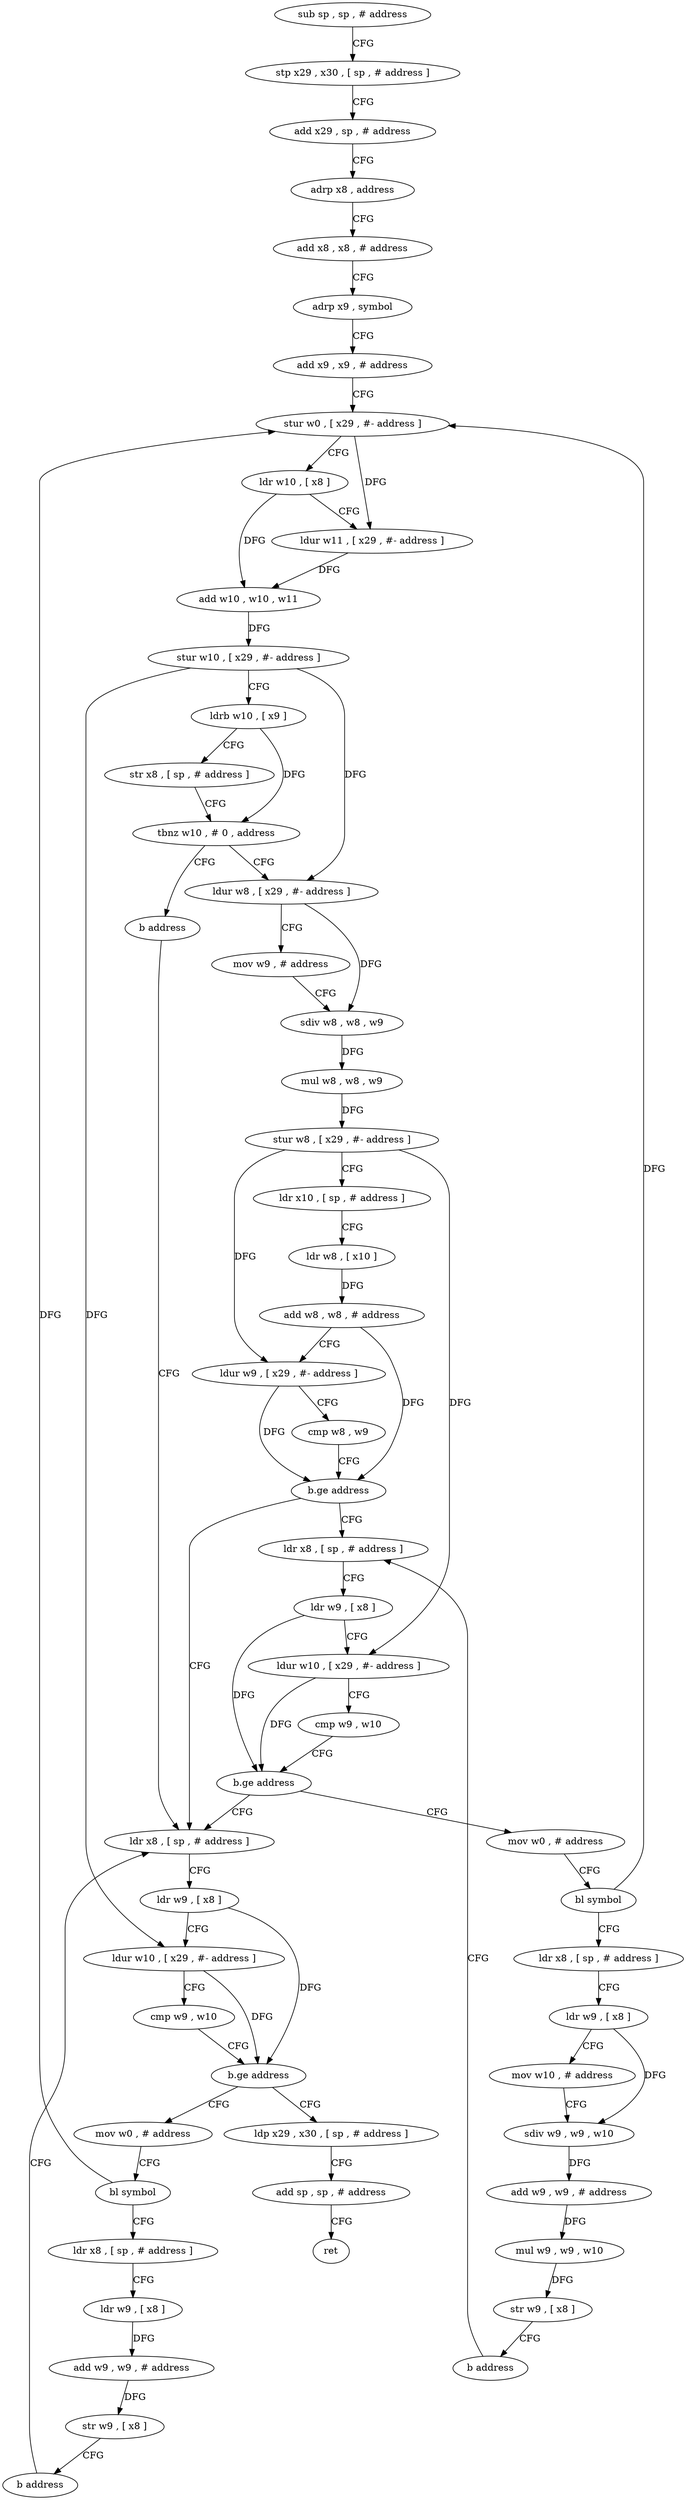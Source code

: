 digraph "func" {
"4207276" [label = "sub sp , sp , # address" ]
"4207280" [label = "stp x29 , x30 , [ sp , # address ]" ]
"4207284" [label = "add x29 , sp , # address" ]
"4207288" [label = "adrp x8 , address" ]
"4207292" [label = "add x8 , x8 , # address" ]
"4207296" [label = "adrp x9 , symbol" ]
"4207300" [label = "add x9 , x9 , # address" ]
"4207304" [label = "stur w0 , [ x29 , #- address ]" ]
"4207308" [label = "ldr w10 , [ x8 ]" ]
"4207312" [label = "ldur w11 , [ x29 , #- address ]" ]
"4207316" [label = "add w10 , w10 , w11" ]
"4207320" [label = "stur w10 , [ x29 , #- address ]" ]
"4207324" [label = "ldrb w10 , [ x9 ]" ]
"4207328" [label = "str x8 , [ sp , # address ]" ]
"4207332" [label = "tbnz w10 , # 0 , address" ]
"4207340" [label = "ldur w8 , [ x29 , #- address ]" ]
"4207336" [label = "b address" ]
"4207344" [label = "mov w9 , # address" ]
"4207348" [label = "sdiv w8 , w8 , w9" ]
"4207352" [label = "mul w8 , w8 , w9" ]
"4207356" [label = "stur w8 , [ x29 , #- address ]" ]
"4207360" [label = "ldr x10 , [ sp , # address ]" ]
"4207364" [label = "ldr w8 , [ x10 ]" ]
"4207368" [label = "add w8 , w8 , # address" ]
"4207372" [label = "ldur w9 , [ x29 , #- address ]" ]
"4207376" [label = "cmp w8 , w9" ]
"4207380" [label = "b.ge address" ]
"4207444" [label = "ldr x8 , [ sp , # address ]" ]
"4207384" [label = "ldr x8 , [ sp , # address ]" ]
"4207448" [label = "ldr w9 , [ x8 ]" ]
"4207452" [label = "ldur w10 , [ x29 , #- address ]" ]
"4207456" [label = "cmp w9 , w10" ]
"4207460" [label = "b.ge address" ]
"4207492" [label = "ldp x29 , x30 , [ sp , # address ]" ]
"4207464" [label = "mov w0 , # address" ]
"4207388" [label = "ldr w9 , [ x8 ]" ]
"4207392" [label = "ldur w10 , [ x29 , #- address ]" ]
"4207396" [label = "cmp w9 , w10" ]
"4207400" [label = "b.ge address" ]
"4207404" [label = "mov w0 , # address" ]
"4207496" [label = "add sp , sp , # address" ]
"4207500" [label = "ret" ]
"4207468" [label = "bl symbol" ]
"4207472" [label = "ldr x8 , [ sp , # address ]" ]
"4207476" [label = "ldr w9 , [ x8 ]" ]
"4207480" [label = "add w9 , w9 , # address" ]
"4207484" [label = "str w9 , [ x8 ]" ]
"4207488" [label = "b address" ]
"4207408" [label = "bl symbol" ]
"4207412" [label = "ldr x8 , [ sp , # address ]" ]
"4207416" [label = "ldr w9 , [ x8 ]" ]
"4207420" [label = "mov w10 , # address" ]
"4207424" [label = "sdiv w9 , w9 , w10" ]
"4207428" [label = "add w9 , w9 , # address" ]
"4207432" [label = "mul w9 , w9 , w10" ]
"4207436" [label = "str w9 , [ x8 ]" ]
"4207440" [label = "b address" ]
"4207276" -> "4207280" [ label = "CFG" ]
"4207280" -> "4207284" [ label = "CFG" ]
"4207284" -> "4207288" [ label = "CFG" ]
"4207288" -> "4207292" [ label = "CFG" ]
"4207292" -> "4207296" [ label = "CFG" ]
"4207296" -> "4207300" [ label = "CFG" ]
"4207300" -> "4207304" [ label = "CFG" ]
"4207304" -> "4207308" [ label = "CFG" ]
"4207304" -> "4207312" [ label = "DFG" ]
"4207308" -> "4207312" [ label = "CFG" ]
"4207308" -> "4207316" [ label = "DFG" ]
"4207312" -> "4207316" [ label = "DFG" ]
"4207316" -> "4207320" [ label = "DFG" ]
"4207320" -> "4207324" [ label = "CFG" ]
"4207320" -> "4207340" [ label = "DFG" ]
"4207320" -> "4207452" [ label = "DFG" ]
"4207324" -> "4207328" [ label = "CFG" ]
"4207324" -> "4207332" [ label = "DFG" ]
"4207328" -> "4207332" [ label = "CFG" ]
"4207332" -> "4207340" [ label = "CFG" ]
"4207332" -> "4207336" [ label = "CFG" ]
"4207340" -> "4207344" [ label = "CFG" ]
"4207340" -> "4207348" [ label = "DFG" ]
"4207336" -> "4207444" [ label = "CFG" ]
"4207344" -> "4207348" [ label = "CFG" ]
"4207348" -> "4207352" [ label = "DFG" ]
"4207352" -> "4207356" [ label = "DFG" ]
"4207356" -> "4207360" [ label = "CFG" ]
"4207356" -> "4207372" [ label = "DFG" ]
"4207356" -> "4207392" [ label = "DFG" ]
"4207360" -> "4207364" [ label = "CFG" ]
"4207364" -> "4207368" [ label = "DFG" ]
"4207368" -> "4207372" [ label = "CFG" ]
"4207368" -> "4207380" [ label = "DFG" ]
"4207372" -> "4207376" [ label = "CFG" ]
"4207372" -> "4207380" [ label = "DFG" ]
"4207376" -> "4207380" [ label = "CFG" ]
"4207380" -> "4207444" [ label = "CFG" ]
"4207380" -> "4207384" [ label = "CFG" ]
"4207444" -> "4207448" [ label = "CFG" ]
"4207384" -> "4207388" [ label = "CFG" ]
"4207448" -> "4207452" [ label = "CFG" ]
"4207448" -> "4207460" [ label = "DFG" ]
"4207452" -> "4207456" [ label = "CFG" ]
"4207452" -> "4207460" [ label = "DFG" ]
"4207456" -> "4207460" [ label = "CFG" ]
"4207460" -> "4207492" [ label = "CFG" ]
"4207460" -> "4207464" [ label = "CFG" ]
"4207492" -> "4207496" [ label = "CFG" ]
"4207464" -> "4207468" [ label = "CFG" ]
"4207388" -> "4207392" [ label = "CFG" ]
"4207388" -> "4207400" [ label = "DFG" ]
"4207392" -> "4207396" [ label = "CFG" ]
"4207392" -> "4207400" [ label = "DFG" ]
"4207396" -> "4207400" [ label = "CFG" ]
"4207400" -> "4207444" [ label = "CFG" ]
"4207400" -> "4207404" [ label = "CFG" ]
"4207404" -> "4207408" [ label = "CFG" ]
"4207496" -> "4207500" [ label = "CFG" ]
"4207468" -> "4207472" [ label = "CFG" ]
"4207468" -> "4207304" [ label = "DFG" ]
"4207472" -> "4207476" [ label = "CFG" ]
"4207476" -> "4207480" [ label = "DFG" ]
"4207480" -> "4207484" [ label = "DFG" ]
"4207484" -> "4207488" [ label = "CFG" ]
"4207488" -> "4207444" [ label = "CFG" ]
"4207408" -> "4207412" [ label = "CFG" ]
"4207408" -> "4207304" [ label = "DFG" ]
"4207412" -> "4207416" [ label = "CFG" ]
"4207416" -> "4207420" [ label = "CFG" ]
"4207416" -> "4207424" [ label = "DFG" ]
"4207420" -> "4207424" [ label = "CFG" ]
"4207424" -> "4207428" [ label = "DFG" ]
"4207428" -> "4207432" [ label = "DFG" ]
"4207432" -> "4207436" [ label = "DFG" ]
"4207436" -> "4207440" [ label = "CFG" ]
"4207440" -> "4207384" [ label = "CFG" ]
}

